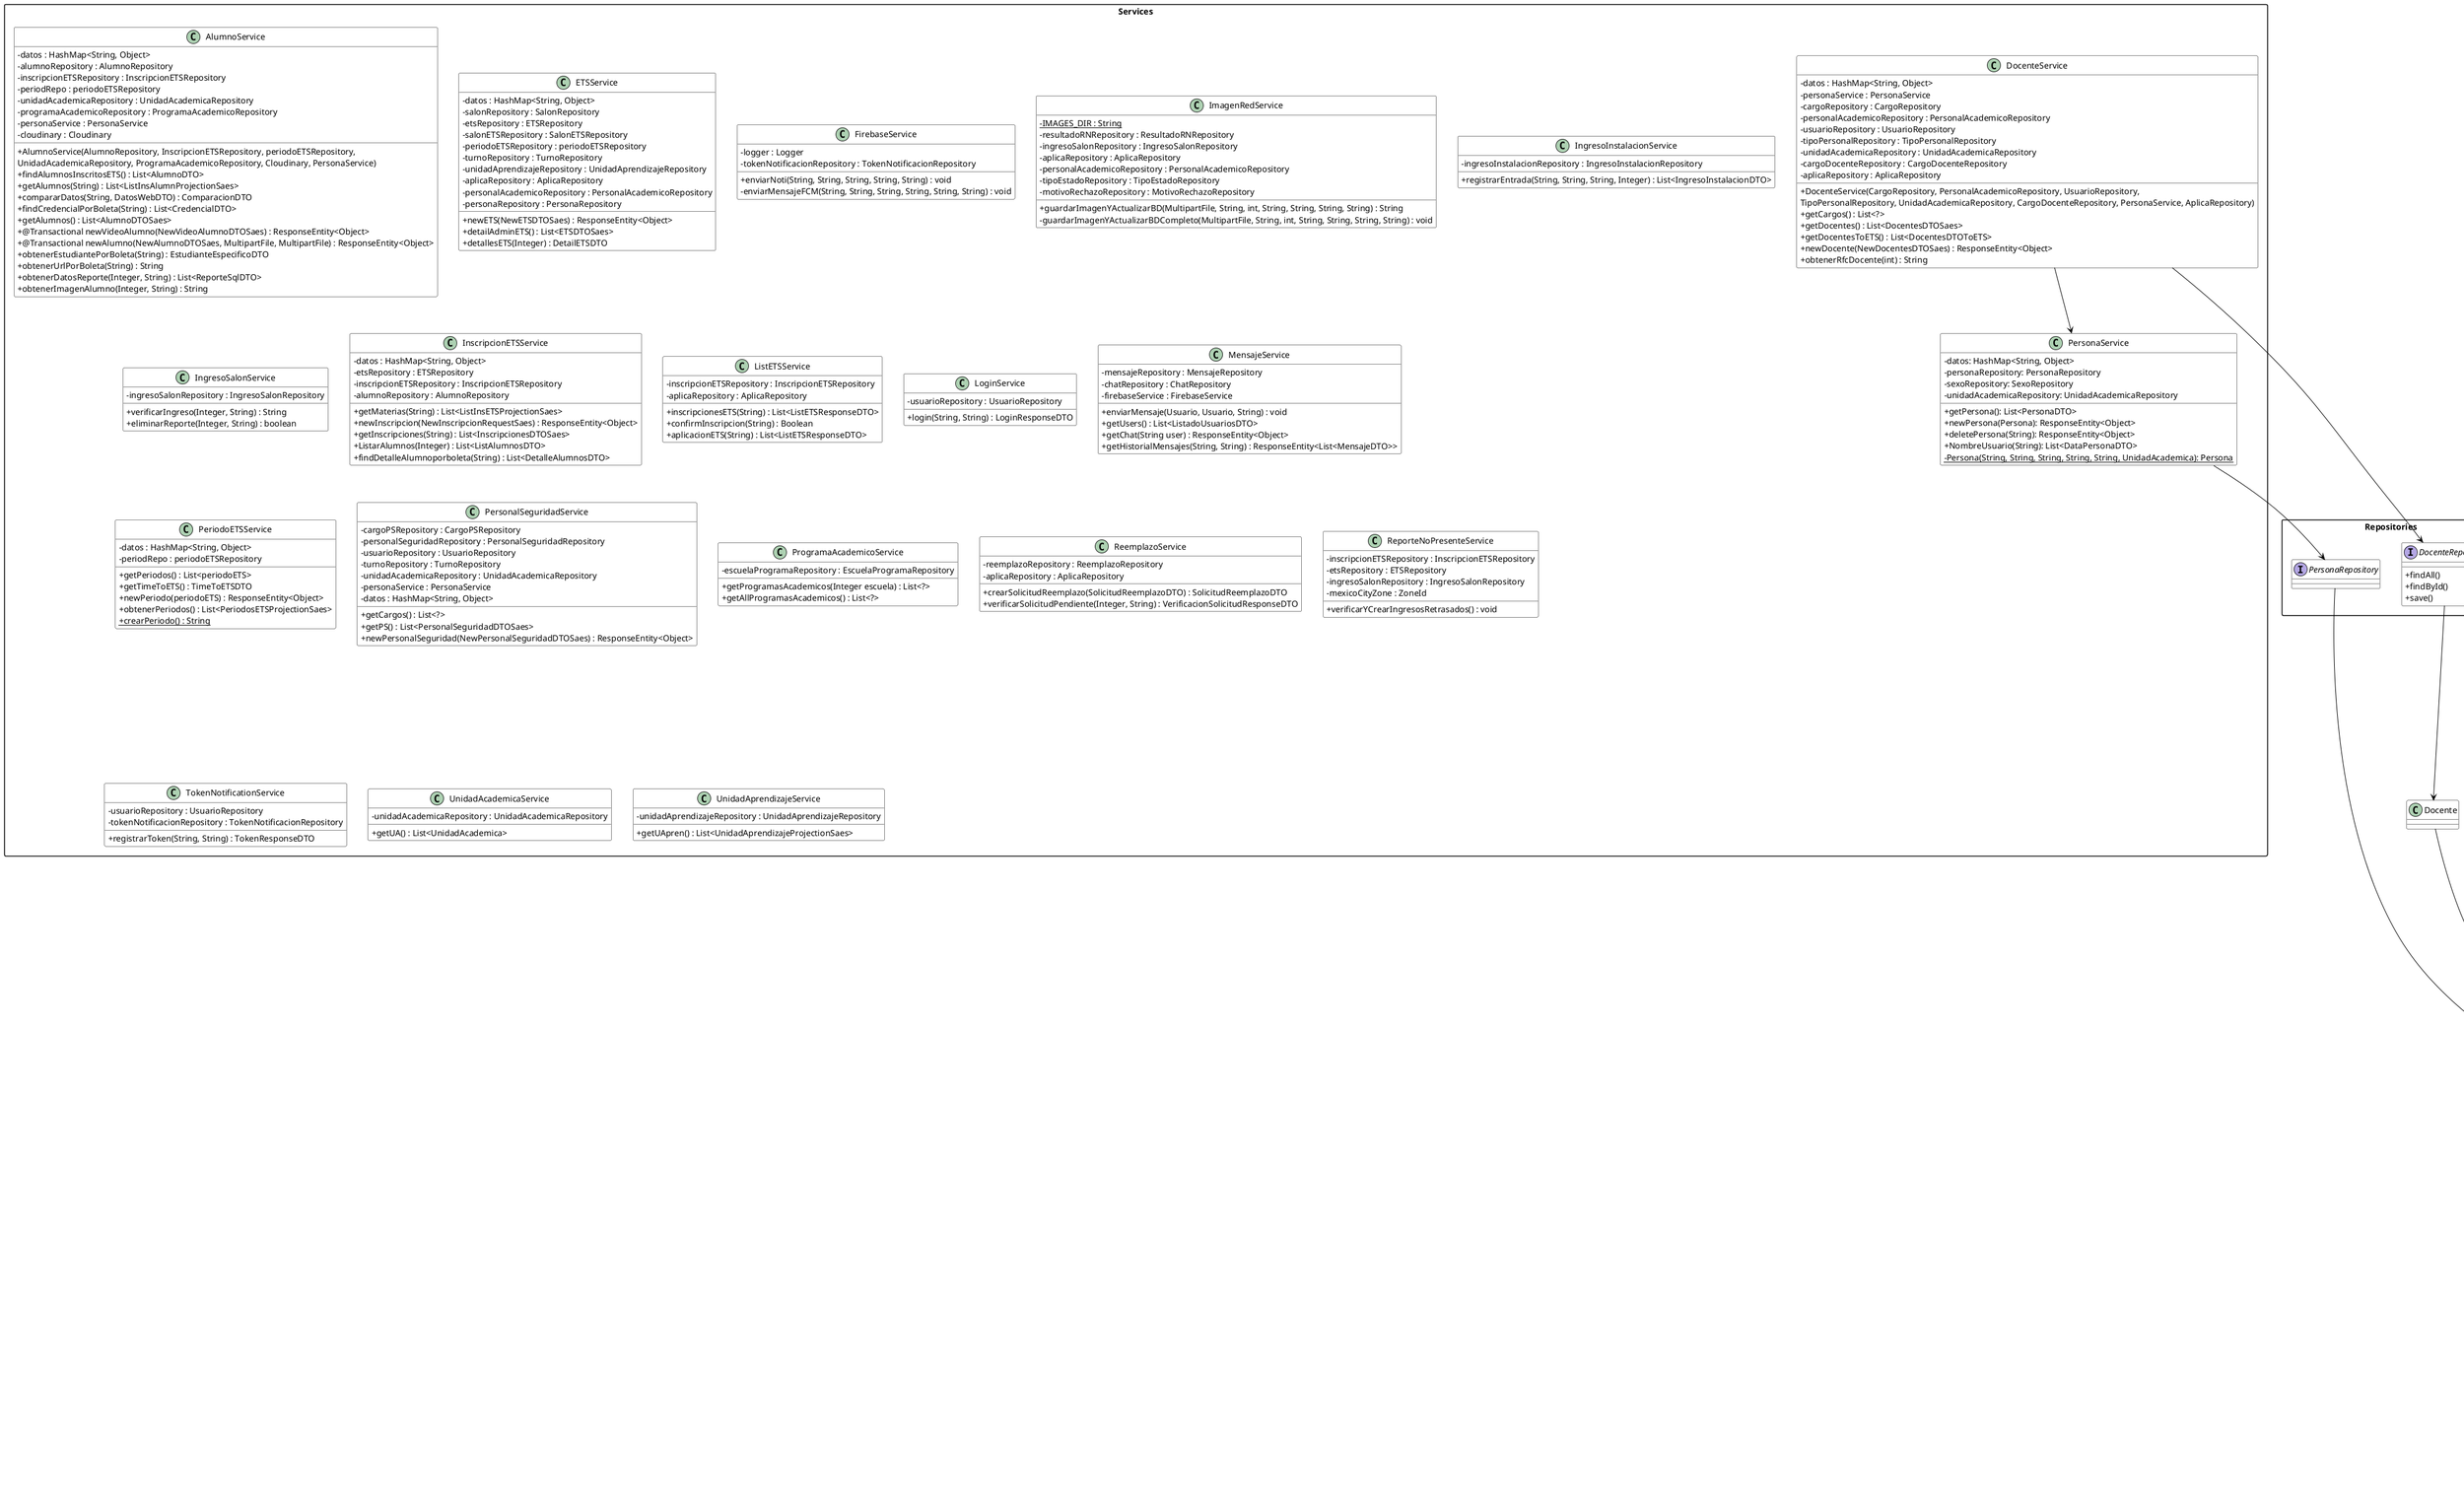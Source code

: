 @startuml
skinparam packageStyle rectangle
skinparam classAttributeIconSize 0

' Definición de estilos
skinparam class {
    BackgroundColor White
    ArrowColor Black
    BorderColor Black
}



' Services
package "Services" {
    class AlumnoService {
        - datos : HashMap<String, Object>
        - alumnoRepository : AlumnoRepository
        - inscripcionETSRepository : InscripcionETSRepository
        - periodRepo : periodoETSRepository
        - unidadAcademicaRepository : UnidadAcademicaRepository
        - programaAcademicoRepository : ProgramaAcademicoRepository
        - personaService : PersonaService
        - cloudinary : Cloudinary

        + AlumnoService(AlumnoRepository, InscripcionETSRepository, periodoETSRepository,
            UnidadAcademicaRepository, ProgramaAcademicoRepository, Cloudinary, PersonaService)
        + findAlumnosInscritosETS() : List<AlumnoDTO>
        + getAlumnos(String) : List<ListInsAlumnProjectionSaes>
        + compararDatos(String, DatosWebDTO) : ComparacionDTO
        + findCredencialPorBoleta(String) : List<CredencialDTO>
        + getAlumnos() : List<AlumnoDTOSaes>
        + @Transactional newVideoAlumno(NewVideoAlumnoDTOSaes) : ResponseEntity<Object>
        + @Transactional newAlumno(NewAlumnoDTOSaes, MultipartFile, MultipartFile) : ResponseEntity<Object>
        + obtenerEstudiantePorBoleta(String) : EstudianteEspecificoDTO
        + obtenerUrlPorBoleta(String) : String
        + obtenerDatosReporte(Integer, String) : List<ReporteSqlDTO>
        + obtenerImagenAlumno(Integer, String) : String
    }

     class DocenteService {
        - datos : HashMap<String, Object>
        - personaService : PersonaService
        - cargoRepository : CargoRepository
        - personalAcademicoRepository : PersonalAcademicoRepository
        - usuarioRepository : UsuarioRepository
        - tipoPersonalRepository : TipoPersonalRepository
        - unidadAcademicaRepository : UnidadAcademicaRepository
        - cargoDocenteRepository : CargoDocenteRepository
        - aplicaRepository : AplicaRepository

        + DocenteService(CargoRepository, PersonalAcademicoRepository, UsuarioRepository,
        TipoPersonalRepository, UnidadAcademicaRepository, CargoDocenteRepository, PersonaService, AplicaRepository)
        + getCargos() : List<?>
        + getDocentes() : List<DocentesDTOSaes>
        + getDocentesToETS() : List<DocentesDTOToETS>
        + newDocente(NewDocentesDTOSaes) : ResponseEntity<Object>
        + obtenerRfcDocente(int) : String
     }

     class ETSService {
        - datos : HashMap<String, Object>
        - salonRepository : SalonRepository
        - etsRepository : ETSRepository
        - salonETSRepository : SalonETSRepository
        - periodoETSRepository : periodoETSRepository
        - turnoRepository : TurnoRepository
        - unidadAprendizajeRepository : UnidadAprendizajeRepository
        - aplicaRepository : AplicaRepository
        - personalAcademicoRepository : PersonalAcademicoRepository
        - personaRepository : PersonaRepository

        + newETS(NewETSDTOSaes) : ResponseEntity<Object>
        + detailAdminETS() : List<ETSDTOSaes>
        + detallesETS(Integer) : DetailETSDTO
     }

     class FirebaseService {
        - logger : Logger
        - tokenNotificacionRepository : TokenNotificacionRepository

        + enviarNoti(String, String, String, String, String) : void
        - enviarMensajeFCM(String, String, String, String, String, String) : void
     }

     class ImagenRedService {
        - {static} IMAGES_DIR : String
        - resultadoRNRepository : ResultadoRNRepository
        - ingresoSalonRepository : IngresoSalonRepository
        - aplicaRepository : AplicaRepository
        - personalAcademicoRepository : PersonalAcademicoRepository
        - tipoEstadoRepository : TipoEstadoRepository
        - motivoRechazoRepository : MotivoRechazoRepository

        + guardarImagenYActualizarBD(MultipartFile, String, int, String, String, String, String) : String
        - guardarImagenYActualizarBDCompleto(MultipartFile, String, int, String, String, String, String) : void
     }

     class IngresoInstalacionService {
        - ingresoInstalacionRepository : IngresoInstalacionRepository

        + registrarEntrada(String, String, String, Integer) : List<IngresoInstalacionDTO>
     }

     class IngresoSalonService {
        - ingresoSalonRepository : IngresoSalonRepository

        + verificarIngreso(Integer, String) : String
        + eliminarReporte(Integer, String) : boolean
     }

     class InscripcionETSService {
        - datos : HashMap<String, Object>
        - etsRepository : ETSRepository
        - inscripcionETSRepository : InscripcionETSRepository
        - alumnoRepository : AlumnoRepository

        + getMaterias(String) : List<ListInsETSProjectionSaes>
        + newInscripcion(NewInscripcionRequestSaes) : ResponseEntity<Object>
        + getInscripciones(String) : List<InscripcionesDTOSaes>
        + ListarAlumnos(Integer) : List<ListAlumnosDTO>
        + findDetalleAlumnoporboleta(String) : List<DetalleAlumnosDTO>
     }

     class ListETSService {
        - inscripcionETSRepository : InscripcionETSRepository
        - aplicaRepository : AplicaRepository

        + inscripcionesETS(String) : List<ListETSResponseDTO>
        + confirmInscripcion(String) : Boolean
        + aplicacionETS(String) : List<ListETSResponseDTO>
     }

     class LoginService {
        - usuarioRepository : UsuarioRepository

        + login(String, String) : LoginResponseDTO
     }

     class MensajeService {
        - mensajeRepository : MensajeRepository
        - chatRepository : ChatRepository
        - firebaseService : FirebaseService

        + enviarMensaje(Usuario, Usuario, String) : void
        + getUsers() : List<ListadoUsuariosDTO>
        + getChat(String user) : ResponseEntity<Object>
        + getHistorialMensajes(String, String) : ResponseEntity<List<MensajeDTO>>
     }

     class PeriodoETSService {
        - datos : HashMap<String, Object>
        - periodRepo : periodoETSRepository

        + getPeriodos() : List<periodoETS>
        + getTimeToETS() : TimeToETSDTO
        + newPeriodo(periodoETS) : ResponseEntity<Object>
        + obtenerPeriodos() : List<PeriodosETSProjectionSaes>
        + {static} crearPeriodo() : String
     }

     class PersonalSeguridadService {
        - cargoPSRepository : CargoPSRepository
        - personalSeguridadRepository : PersonalSeguridadRepository
        - usuarioRepository : UsuarioRepository
        - turnoRepository : TurnoRepository
        - unidadAcademicaRepository : UnidadAcademicaRepository
        - personaService : PersonaService
        - datos : HashMap<String, Object>

        + getCargos() : List<?>
        + getPS() : List<PersonalSeguridadDTOSaes>
        + newPersonalSeguridad(NewPersonalSeguridadDTOSaes) : ResponseEntity<Object>
     }

    class PersonaService {
        - datos: HashMap<String, Object>
        - personaRepository: PersonaRepository
        - sexoRepository: SexoRepository
        - unidadAcademicaRepository: UnidadAcademicaRepository

        + getPersona(): List<PersonaDTO>
        + newPersona(Persona): ResponseEntity<Object>
        + deletePersona(String): ResponseEntity<Object>
        + NombreUsuario(String): List<DataPersonaDTO>
        {static} - Persona(String, String, String, String, String, UnidadAcademica): Persona
    }

    class ProgramaAcademicoService {
        - escuelaProgramaRepository : EscuelaProgramaRepository

        + getProgramasAcademicos(Integer escuela) : List<?>
        + getAllProgramasAcademicos() : List<?>
    }

    class ReemplazoService {
        - reemplazoRepository : ReemplazoRepository
        - aplicaRepository : AplicaRepository

        + crearSolicitudReemplazo(SolicitudReemplazoDTO) : SolicitudReemplazoDTO
        + verificarSolicitudPendiente(Integer, String) : VerificacionSolicitudResponseDTO
    }

    class ReporteNoPresenteService {
        - inscripcionETSRepository : InscripcionETSRepository
        - etsRepository : ETSRepository
        - ingresoSalonRepository : IngresoSalonRepository
        - mexicoCityZone : ZoneId

        + verificarYCrearIngresosRetrasados() : void
    }

    class TokenNotificationService {
        - usuarioRepository : UsuarioRepository
        - tokenNotificacionRepository : TokenNotificacionRepository

        + registrarToken(String, String) : TokenResponseDTO
    }

    class UnidadAcademicaService {
        - unidadAcademicaRepository : UnidadAcademicaRepository

        + getUA() : List<UnidadAcademica>
    }

    class UnidadAprendizajeService {
        - unidadAprendizajeRepository : UnidadAprendizajeRepository

        + getUApren() : List<UnidadAprendizajeProjectionSaes>
    }
}

' Repositories
package "Repositories" {
    interface PersonaRepository {

    }

    interface DocenteRepository {
        + findAll()
        + findById()
        + save()
    }
}

' Entities
package "Entities" {
    class Alumno {
        - boleta : String
        - CorreoI : String
        - imagenCredencial : String
        - idPA : ProgramaAcademico
        - CURP : Persona
        - inscETSAl : List<InscripcionETS>

        + getBoleta() : String
        + setBoleta(String) : void
        + getCorreoI() : String
        + setCorreoI(String) : void
        + getImagenCredencial() : String
        + setImagenCredencial(String) : void
        + getIdPA() : ProgramaAcademico
        + setIdPA(ProgramaAcademico) : void
        + getCURP() : Persona
        + setCURP(CURP : Persona) : void
        + getInscETSAl() : List<InscripcionETS>
        + setInscETSAl(List<InscripcionETS>) : void
    }

    class Persona {
        - CURP : String
        - nombre : String
        - apellido_p : String
        - apellido_m : String
        - sexo : Sexo
        - unidadAcademica : UnidadAcademica

        + getCURP() : String
        + setCURP(String) : void
        + getNombre() : String
        + setNombre(String) : void
        + setApellido_P(String) : void
        + setApellido_M(String) : void
        + Sexo getSexo() : Sexo
        + setSexo(Sexo) : void
        + getUnidadAcademica() : UnidadAcademica
        + setUnidadAcademica(UnidadAcademica) : void
    }

    class Sexo {
        - idSexo : Integer
        - nombre : String

        + getNombre() : String
        + setNombre(String) : void
    }

    class UnidadAcademica {
        - id_Escuela : Integer
        - nombre : String

        + getNombre() : String
        + setNombre(String) : void
    }

    class ProgramaAcademico {
        - idPA : String
        - nombre : String
        - Descripcion : String
        - detailsEP : List<EscuelaPrograma>

        + getIdPA() : String
        + setIdPA(String) : void
        + getNombre() : String
        + setNombre(String) : void
    }

    class EscuelaPrograma {
        - id : EscuelaProgramaPK
        - idUA : UnidadAcademica
        - idPAcad : ProgramaAcademico

        + getId() : EscuelaProgramaPK
        + setId(EscuelaProgramaPK) : void
        + getIdPA() : ProgramaAcademico
        + setIdPA(ProgramaAcademico) : void
    }

    class EscuelaProgramaPK {
        - idEscuela : Integer
        - idPA : String

        + getIdPA() :  String
        + setIdPA(String) : void
        + equals(Object) : boolean
        + hashCode() : int
    }

}

' Relaciones
PersonaService --> PersonaRepository
DocenteService --> DocenteRepository
PersonaRepository --> Persona
DocenteRepository --> Docente
Docente --> Persona
DocenteService --> PersonaService

Alumno --> Persona : "1..1 CURP"
Alumno --> ProgramaAcademico : "1..1 idPA"
Alumno --> InscripcionETS : "1..* inscETSAl"

Persona --> Sexo : "1..1 sexo"
Persona --> UnidadAcademica : "1..1 unidadAcademica"

ProgramaAcademico --> EscuelaPrograma : "0..* detailsEP"

EscuelaPrograma --> UnidadAcademica : "1..1 idUA"
EscuelaPrograma --> ProgramaAcademico : "1..1 idPAcad"
EscuelaPrograma --> EscuelaProgramaPK : "1..1 id"


@enduml